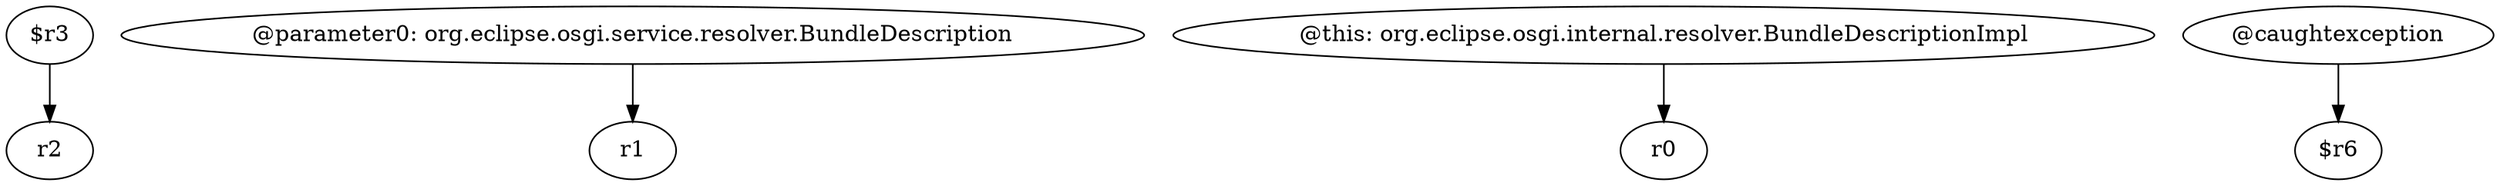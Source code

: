 digraph g {
0[label="$r3"]
1[label="r2"]
0->1[label=""]
2[label="@parameter0: org.eclipse.osgi.service.resolver.BundleDescription"]
3[label="r1"]
2->3[label=""]
4[label="@this: org.eclipse.osgi.internal.resolver.BundleDescriptionImpl"]
5[label="r0"]
4->5[label=""]
6[label="@caughtexception"]
7[label="$r6"]
6->7[label=""]
}
